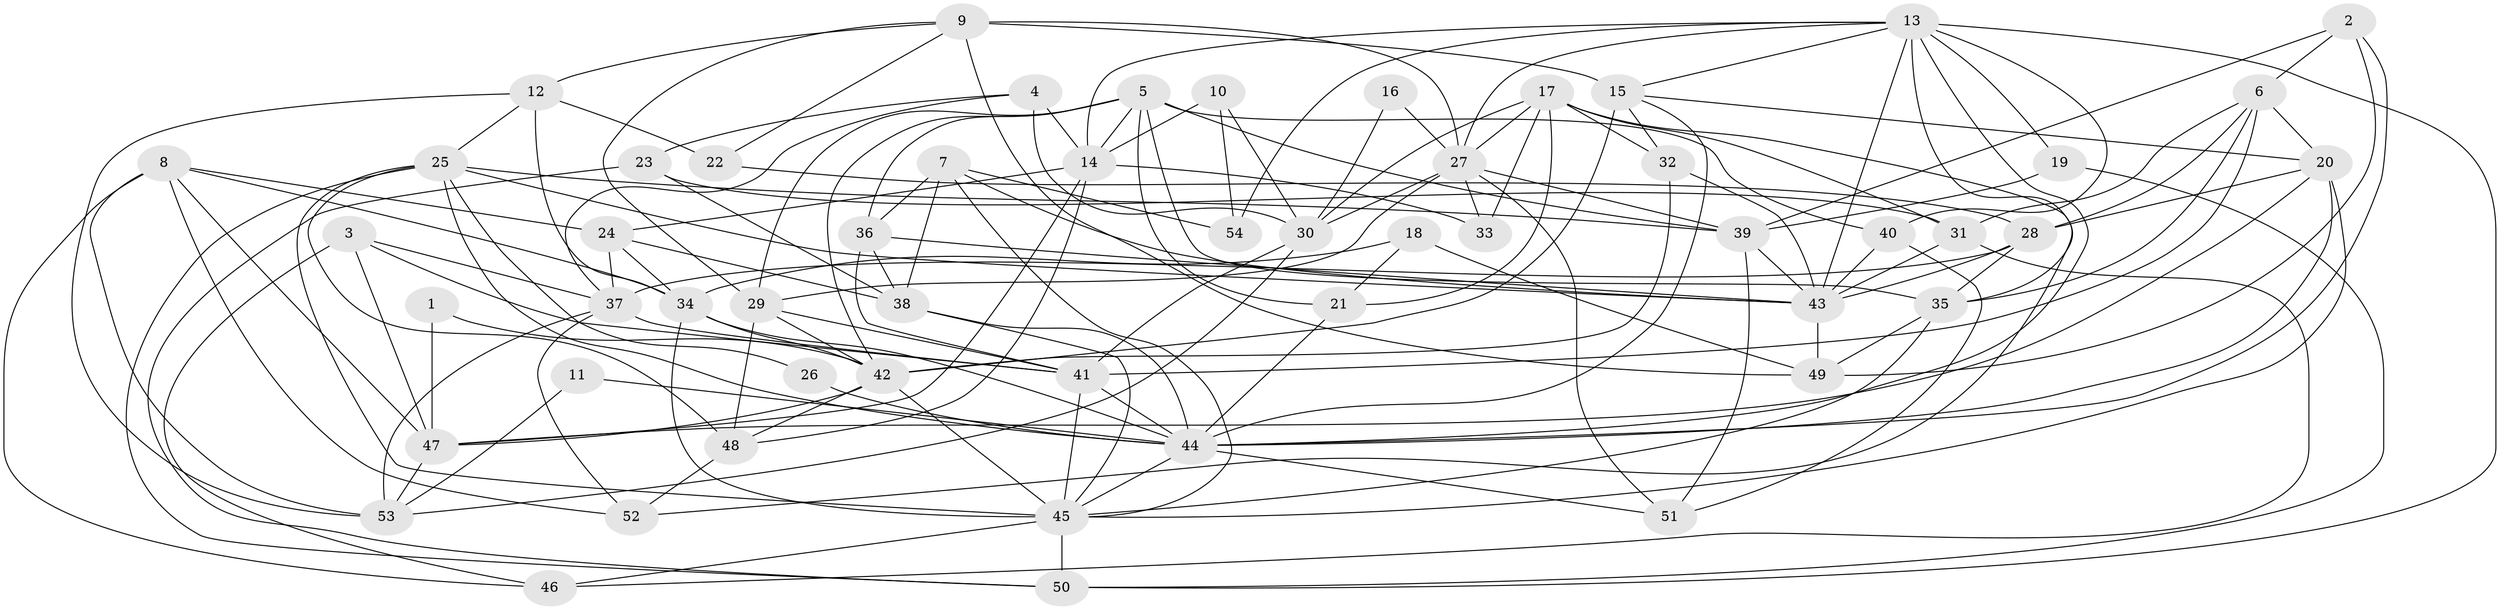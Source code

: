 // original degree distribution, {3: 0.2523364485981308, 2: 0.1588785046728972, 4: 0.27102803738317754, 5: 0.1588785046728972, 6: 0.102803738317757, 7: 0.037383177570093455, 8: 0.009345794392523364, 10: 0.009345794392523364}
// Generated by graph-tools (version 1.1) at 2025/26/03/09/25 03:26:16]
// undirected, 54 vertices, 151 edges
graph export_dot {
graph [start="1"]
  node [color=gray90,style=filled];
  1;
  2;
  3;
  4;
  5;
  6;
  7;
  8;
  9;
  10;
  11;
  12;
  13;
  14;
  15;
  16;
  17;
  18;
  19;
  20;
  21;
  22;
  23;
  24;
  25;
  26;
  27;
  28;
  29;
  30;
  31;
  32;
  33;
  34;
  35;
  36;
  37;
  38;
  39;
  40;
  41;
  42;
  43;
  44;
  45;
  46;
  47;
  48;
  49;
  50;
  51;
  52;
  53;
  54;
  1 -- 42 [weight=1.0];
  1 -- 47 [weight=1.0];
  2 -- 6 [weight=1.0];
  2 -- 39 [weight=1.0];
  2 -- 44 [weight=1.0];
  2 -- 49 [weight=1.0];
  3 -- 37 [weight=1.0];
  3 -- 41 [weight=1.0];
  3 -- 46 [weight=1.0];
  3 -- 47 [weight=1.0];
  4 -- 14 [weight=1.0];
  4 -- 23 [weight=1.0];
  4 -- 30 [weight=1.0];
  4 -- 37 [weight=1.0];
  5 -- 14 [weight=1.0];
  5 -- 21 [weight=1.0];
  5 -- 29 [weight=1.0];
  5 -- 35 [weight=1.0];
  5 -- 36 [weight=1.0];
  5 -- 39 [weight=1.0];
  5 -- 40 [weight=1.0];
  5 -- 42 [weight=1.0];
  6 -- 20 [weight=1.0];
  6 -- 28 [weight=1.0];
  6 -- 31 [weight=1.0];
  6 -- 35 [weight=1.0];
  6 -- 41 [weight=1.0];
  7 -- 36 [weight=1.0];
  7 -- 38 [weight=1.0];
  7 -- 43 [weight=1.0];
  7 -- 45 [weight=1.0];
  7 -- 54 [weight=1.0];
  8 -- 24 [weight=1.0];
  8 -- 34 [weight=1.0];
  8 -- 46 [weight=1.0];
  8 -- 47 [weight=1.0];
  8 -- 52 [weight=1.0];
  8 -- 53 [weight=1.0];
  9 -- 12 [weight=1.0];
  9 -- 15 [weight=1.0];
  9 -- 22 [weight=1.0];
  9 -- 27 [weight=1.0];
  9 -- 29 [weight=1.0];
  9 -- 49 [weight=1.0];
  10 -- 14 [weight=1.0];
  10 -- 30 [weight=1.0];
  10 -- 54 [weight=2.0];
  11 -- 44 [weight=1.0];
  11 -- 53 [weight=1.0];
  12 -- 22 [weight=1.0];
  12 -- 25 [weight=1.0];
  12 -- 34 [weight=1.0];
  12 -- 53 [weight=1.0];
  13 -- 14 [weight=1.0];
  13 -- 15 [weight=1.0];
  13 -- 19 [weight=1.0];
  13 -- 27 [weight=1.0];
  13 -- 35 [weight=1.0];
  13 -- 40 [weight=1.0];
  13 -- 43 [weight=1.0];
  13 -- 44 [weight=1.0];
  13 -- 50 [weight=1.0];
  13 -- 54 [weight=1.0];
  14 -- 24 [weight=1.0];
  14 -- 33 [weight=1.0];
  14 -- 47 [weight=1.0];
  14 -- 48 [weight=1.0];
  15 -- 20 [weight=1.0];
  15 -- 32 [weight=1.0];
  15 -- 42 [weight=4.0];
  15 -- 44 [weight=1.0];
  16 -- 27 [weight=1.0];
  16 -- 30 [weight=1.0];
  17 -- 21 [weight=1.0];
  17 -- 27 [weight=1.0];
  17 -- 30 [weight=1.0];
  17 -- 31 [weight=1.0];
  17 -- 32 [weight=1.0];
  17 -- 33 [weight=1.0];
  17 -- 52 [weight=1.0];
  18 -- 21 [weight=1.0];
  18 -- 34 [weight=1.0];
  18 -- 49 [weight=2.0];
  19 -- 39 [weight=1.0];
  19 -- 50 [weight=1.0];
  20 -- 28 [weight=1.0];
  20 -- 44 [weight=1.0];
  20 -- 45 [weight=1.0];
  20 -- 47 [weight=1.0];
  21 -- 44 [weight=1.0];
  22 -- 28 [weight=1.0];
  23 -- 31 [weight=1.0];
  23 -- 38 [weight=1.0];
  23 -- 50 [weight=2.0];
  24 -- 34 [weight=1.0];
  24 -- 37 [weight=1.0];
  24 -- 38 [weight=1.0];
  25 -- 26 [weight=1.0];
  25 -- 39 [weight=1.0];
  25 -- 43 [weight=1.0];
  25 -- 44 [weight=1.0];
  25 -- 45 [weight=1.0];
  25 -- 48 [weight=1.0];
  25 -- 50 [weight=1.0];
  26 -- 44 [weight=1.0];
  27 -- 29 [weight=1.0];
  27 -- 30 [weight=1.0];
  27 -- 33 [weight=1.0];
  27 -- 39 [weight=2.0];
  27 -- 51 [weight=1.0];
  28 -- 35 [weight=1.0];
  28 -- 37 [weight=1.0];
  28 -- 43 [weight=1.0];
  29 -- 41 [weight=1.0];
  29 -- 42 [weight=1.0];
  29 -- 48 [weight=1.0];
  30 -- 41 [weight=1.0];
  30 -- 53 [weight=1.0];
  31 -- 43 [weight=1.0];
  31 -- 46 [weight=1.0];
  32 -- 42 [weight=1.0];
  32 -- 43 [weight=1.0];
  34 -- 42 [weight=1.0];
  34 -- 44 [weight=1.0];
  34 -- 45 [weight=1.0];
  35 -- 45 [weight=1.0];
  35 -- 49 [weight=1.0];
  36 -- 38 [weight=1.0];
  36 -- 41 [weight=1.0];
  36 -- 43 [weight=1.0];
  37 -- 41 [weight=1.0];
  37 -- 52 [weight=1.0];
  37 -- 53 [weight=1.0];
  38 -- 44 [weight=1.0];
  38 -- 45 [weight=1.0];
  39 -- 43 [weight=1.0];
  39 -- 51 [weight=1.0];
  40 -- 43 [weight=2.0];
  40 -- 51 [weight=1.0];
  41 -- 44 [weight=1.0];
  41 -- 45 [weight=1.0];
  42 -- 45 [weight=1.0];
  42 -- 47 [weight=1.0];
  42 -- 48 [weight=1.0];
  43 -- 49 [weight=1.0];
  44 -- 45 [weight=1.0];
  44 -- 51 [weight=1.0];
  45 -- 46 [weight=1.0];
  45 -- 50 [weight=2.0];
  47 -- 53 [weight=1.0];
  48 -- 52 [weight=1.0];
}
